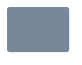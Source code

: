 @startuml

skinparam ClassBackgroundColor #LightSlateGray
skinparam ClassFontColor #LightSlateGray
skinparam ClassBorderColor #LightSlateGray

skinparam ClassStereotypeFontSize 0
skinparam CircledCharacterFontSize 0
skinparam CircledCharacterRadius 0
skinparam ClassBorderThickness 0
skinparam Shadowing false

class Dummy

@enduml